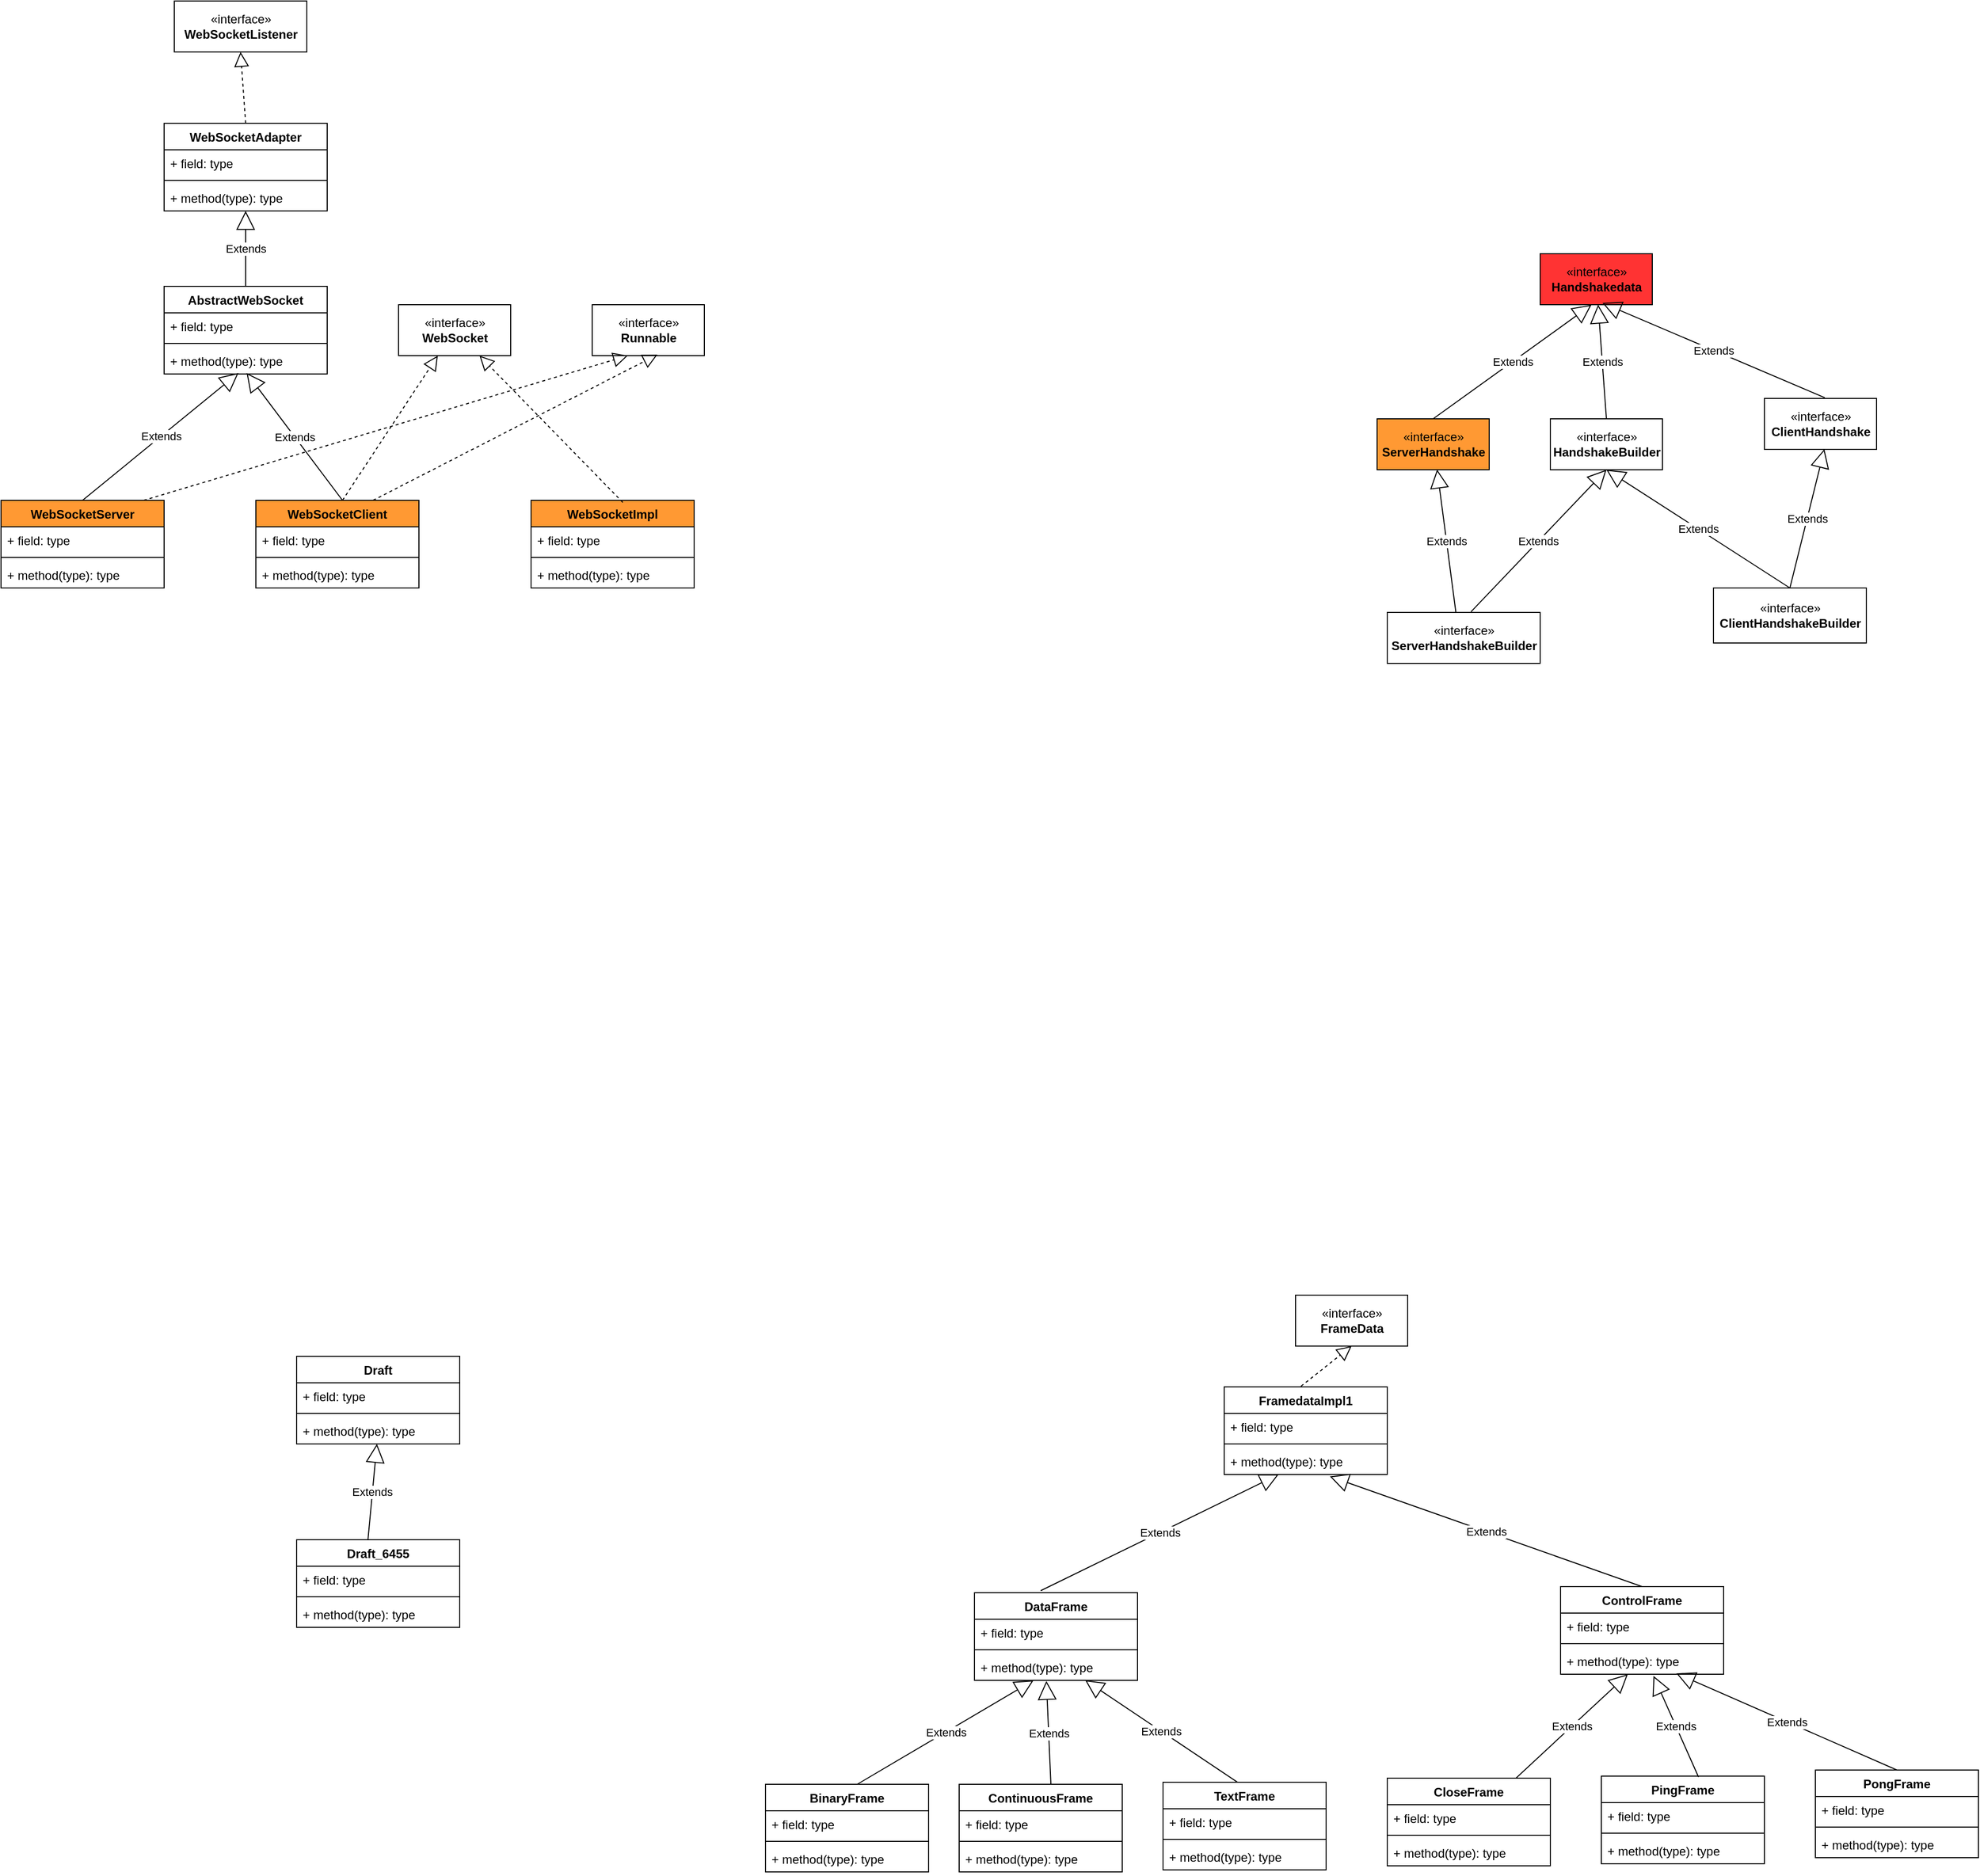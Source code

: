 <mxfile version="13.9.8" type="device"><diagram id="p4n3Pe4sNynhQMpWArch" name="第 1 页"><mxGraphModel dx="1694" dy="854" grid="1" gridSize="10" guides="1" tooltips="1" connect="1" arrows="1" fold="1" page="1" pageScale="1" pageWidth="33000" pageHeight="46081" math="0" shadow="0"><root><mxCell id="0"/><mxCell id="1" parent="0"/><mxCell id="Q6QdWG4HClyWnND3M_s4-1" value="«interface»&lt;br&gt;&lt;b&gt;WebSocketListener&lt;/b&gt;" style="html=1;" parent="1" vertex="1"><mxGeometry x="340" y="120" width="130" height="50" as="geometry"/></mxCell><mxCell id="Q6QdWG4HClyWnND3M_s4-3" value="WebSocketAdapter" style="swimlane;fontStyle=1;align=center;verticalAlign=top;childLayout=stackLayout;horizontal=1;startSize=26;horizontalStack=0;resizeParent=1;resizeParentMax=0;resizeLast=0;collapsible=1;marginBottom=0;" parent="1" vertex="1"><mxGeometry x="330" y="240" width="160" height="86" as="geometry"/></mxCell><mxCell id="Q6QdWG4HClyWnND3M_s4-7" value="" style="endArrow=block;dashed=1;endFill=0;endSize=12;html=1;entryX=0.5;entryY=1;entryDx=0;entryDy=0;" parent="Q6QdWG4HClyWnND3M_s4-3" target="Q6QdWG4HClyWnND3M_s4-1" edge="1"><mxGeometry width="160" relative="1" as="geometry"><mxPoint x="80" as="sourcePoint"/><mxPoint x="240" as="targetPoint"/></mxGeometry></mxCell><mxCell id="Q6QdWG4HClyWnND3M_s4-4" value="+ field: type" style="text;strokeColor=none;fillColor=none;align=left;verticalAlign=top;spacingLeft=4;spacingRight=4;overflow=hidden;rotatable=0;points=[[0,0.5],[1,0.5]];portConstraint=eastwest;" parent="Q6QdWG4HClyWnND3M_s4-3" vertex="1"><mxGeometry y="26" width="160" height="26" as="geometry"/></mxCell><mxCell id="Q6QdWG4HClyWnND3M_s4-5" value="" style="line;strokeWidth=1;fillColor=none;align=left;verticalAlign=middle;spacingTop=-1;spacingLeft=3;spacingRight=3;rotatable=0;labelPosition=right;points=[];portConstraint=eastwest;" parent="Q6QdWG4HClyWnND3M_s4-3" vertex="1"><mxGeometry y="52" width="160" height="8" as="geometry"/></mxCell><mxCell id="Q6QdWG4HClyWnND3M_s4-6" value="+ method(type): type" style="text;strokeColor=none;fillColor=none;align=left;verticalAlign=top;spacingLeft=4;spacingRight=4;overflow=hidden;rotatable=0;points=[[0,0.5],[1,0.5]];portConstraint=eastwest;" parent="Q6QdWG4HClyWnND3M_s4-3" vertex="1"><mxGeometry y="60" width="160" height="26" as="geometry"/></mxCell><mxCell id="Q6QdWG4HClyWnND3M_s4-8" value="AbstractWebSocket" style="swimlane;fontStyle=1;align=center;verticalAlign=top;childLayout=stackLayout;horizontal=1;startSize=26;horizontalStack=0;resizeParent=1;resizeParentMax=0;resizeLast=0;collapsible=1;marginBottom=0;" parent="1" vertex="1"><mxGeometry x="330" y="400" width="160" height="86" as="geometry"/></mxCell><mxCell id="Q6QdWG4HClyWnND3M_s4-12" value="Extends" style="endArrow=block;endSize=16;endFill=0;html=1;" parent="Q6QdWG4HClyWnND3M_s4-8" target="Q6QdWG4HClyWnND3M_s4-6" edge="1"><mxGeometry width="160" relative="1" as="geometry"><mxPoint x="80" as="sourcePoint"/><mxPoint x="240" as="targetPoint"/></mxGeometry></mxCell><mxCell id="Q6QdWG4HClyWnND3M_s4-9" value="+ field: type" style="text;strokeColor=none;fillColor=none;align=left;verticalAlign=top;spacingLeft=4;spacingRight=4;overflow=hidden;rotatable=0;points=[[0,0.5],[1,0.5]];portConstraint=eastwest;" parent="Q6QdWG4HClyWnND3M_s4-8" vertex="1"><mxGeometry y="26" width="160" height="26" as="geometry"/></mxCell><mxCell id="Q6QdWG4HClyWnND3M_s4-10" value="" style="line;strokeWidth=1;fillColor=none;align=left;verticalAlign=middle;spacingTop=-1;spacingLeft=3;spacingRight=3;rotatable=0;labelPosition=right;points=[];portConstraint=eastwest;" parent="Q6QdWG4HClyWnND3M_s4-8" vertex="1"><mxGeometry y="52" width="160" height="8" as="geometry"/></mxCell><mxCell id="Q6QdWG4HClyWnND3M_s4-11" value="+ method(type): type" style="text;strokeColor=none;fillColor=none;align=left;verticalAlign=top;spacingLeft=4;spacingRight=4;overflow=hidden;rotatable=0;points=[[0,0.5],[1,0.5]];portConstraint=eastwest;" parent="Q6QdWG4HClyWnND3M_s4-8" vertex="1"><mxGeometry y="60" width="160" height="26" as="geometry"/></mxCell><mxCell id="Q6QdWG4HClyWnND3M_s4-13" value="«interface»&lt;br&gt;&lt;b&gt;WebSocket&lt;/b&gt;" style="html=1;" parent="1" vertex="1"><mxGeometry x="560" y="418" width="110" height="50" as="geometry"/></mxCell><mxCell id="Q6QdWG4HClyWnND3M_s4-14" value="«interface»&lt;br&gt;&lt;b&gt;Runnable&lt;/b&gt;" style="html=1;" parent="1" vertex="1"><mxGeometry x="750" y="418" width="110" height="50" as="geometry"/></mxCell><mxCell id="Q6QdWG4HClyWnND3M_s4-15" value="WebSocketClient" style="swimlane;fontStyle=1;align=center;verticalAlign=top;childLayout=stackLayout;horizontal=1;startSize=26;horizontalStack=0;resizeParent=1;resizeParentMax=0;resizeLast=0;collapsible=1;marginBottom=0;fillColor=#FF9933;" parent="1" vertex="1"><mxGeometry x="420" y="610" width="160" height="86" as="geometry"/></mxCell><mxCell id="Q6QdWG4HClyWnND3M_s4-19" value="Extends" style="endArrow=block;endSize=16;endFill=0;html=1;entryX=0.506;entryY=0.962;entryDx=0;entryDy=0;entryPerimeter=0;" parent="Q6QdWG4HClyWnND3M_s4-15" target="Q6QdWG4HClyWnND3M_s4-11" edge="1"><mxGeometry width="160" relative="1" as="geometry"><mxPoint x="85" as="sourcePoint"/><mxPoint x="245" as="targetPoint"/></mxGeometry></mxCell><mxCell id="Q6QdWG4HClyWnND3M_s4-20" value="" style="endArrow=block;dashed=1;endFill=0;endSize=12;html=1;" parent="Q6QdWG4HClyWnND3M_s4-15" target="Q6QdWG4HClyWnND3M_s4-13" edge="1"><mxGeometry width="160" relative="1" as="geometry"><mxPoint x="85" as="sourcePoint"/><mxPoint x="245" as="targetPoint"/></mxGeometry></mxCell><mxCell id="Q6QdWG4HClyWnND3M_s4-22" value="" style="endArrow=block;dashed=1;endFill=0;endSize=12;html=1;entryX=0.582;entryY=0.98;entryDx=0;entryDy=0;entryPerimeter=0;" parent="Q6QdWG4HClyWnND3M_s4-15" target="Q6QdWG4HClyWnND3M_s4-14" edge="1"><mxGeometry width="160" relative="1" as="geometry"><mxPoint x="115" as="sourcePoint"/><mxPoint x="275" as="targetPoint"/></mxGeometry></mxCell><mxCell id="Q6QdWG4HClyWnND3M_s4-16" value="+ field: type" style="text;strokeColor=none;fillColor=none;align=left;verticalAlign=top;spacingLeft=4;spacingRight=4;overflow=hidden;rotatable=0;points=[[0,0.5],[1,0.5]];portConstraint=eastwest;" parent="Q6QdWG4HClyWnND3M_s4-15" vertex="1"><mxGeometry y="26" width="160" height="26" as="geometry"/></mxCell><mxCell id="Q6QdWG4HClyWnND3M_s4-17" value="" style="line;strokeWidth=1;fillColor=none;align=left;verticalAlign=middle;spacingTop=-1;spacingLeft=3;spacingRight=3;rotatable=0;labelPosition=right;points=[];portConstraint=eastwest;" parent="Q6QdWG4HClyWnND3M_s4-15" vertex="1"><mxGeometry y="52" width="160" height="8" as="geometry"/></mxCell><mxCell id="Q6QdWG4HClyWnND3M_s4-18" value="+ method(type): type" style="text;strokeColor=none;fillColor=none;align=left;verticalAlign=top;spacingLeft=4;spacingRight=4;overflow=hidden;rotatable=0;points=[[0,0.5],[1,0.5]];portConstraint=eastwest;" parent="Q6QdWG4HClyWnND3M_s4-15" vertex="1"><mxGeometry y="60" width="160" height="26" as="geometry"/></mxCell><mxCell id="yrGOCI6SEbAH8eKvDGn1-1" value="WebSocketServer" style="swimlane;fontStyle=1;align=center;verticalAlign=top;childLayout=stackLayout;horizontal=1;startSize=26;horizontalStack=0;resizeParent=1;resizeParentMax=0;resizeLast=0;collapsible=1;marginBottom=0;fillColor=#FF9933;" vertex="1" parent="1"><mxGeometry x="170" y="610" width="160" height="86" as="geometry"/></mxCell><mxCell id="yrGOCI6SEbAH8eKvDGn1-5" value="Extends" style="endArrow=block;endSize=16;endFill=0;html=1;entryX=0.456;entryY=0.962;entryDx=0;entryDy=0;entryPerimeter=0;" edge="1" parent="yrGOCI6SEbAH8eKvDGn1-1" target="Q6QdWG4HClyWnND3M_s4-11"><mxGeometry width="160" relative="1" as="geometry"><mxPoint x="80" as="sourcePoint"/><mxPoint x="240" as="targetPoint"/></mxGeometry></mxCell><mxCell id="yrGOCI6SEbAH8eKvDGn1-6" value="" style="endArrow=block;dashed=1;endFill=0;endSize=12;html=1;entryX=0.318;entryY=1;entryDx=0;entryDy=0;entryPerimeter=0;" edge="1" parent="yrGOCI6SEbAH8eKvDGn1-1" target="Q6QdWG4HClyWnND3M_s4-14"><mxGeometry width="160" relative="1" as="geometry"><mxPoint x="140" as="sourcePoint"/><mxPoint x="300" as="targetPoint"/></mxGeometry></mxCell><mxCell id="yrGOCI6SEbAH8eKvDGn1-2" value="+ field: type" style="text;strokeColor=none;fillColor=none;align=left;verticalAlign=top;spacingLeft=4;spacingRight=4;overflow=hidden;rotatable=0;points=[[0,0.5],[1,0.5]];portConstraint=eastwest;" vertex="1" parent="yrGOCI6SEbAH8eKvDGn1-1"><mxGeometry y="26" width="160" height="26" as="geometry"/></mxCell><mxCell id="yrGOCI6SEbAH8eKvDGn1-3" value="" style="line;strokeWidth=1;fillColor=none;align=left;verticalAlign=middle;spacingTop=-1;spacingLeft=3;spacingRight=3;rotatable=0;labelPosition=right;points=[];portConstraint=eastwest;" vertex="1" parent="yrGOCI6SEbAH8eKvDGn1-1"><mxGeometry y="52" width="160" height="8" as="geometry"/></mxCell><mxCell id="yrGOCI6SEbAH8eKvDGn1-4" value="+ method(type): type" style="text;strokeColor=none;fillColor=none;align=left;verticalAlign=top;spacingLeft=4;spacingRight=4;overflow=hidden;rotatable=0;points=[[0,0.5],[1,0.5]];portConstraint=eastwest;" vertex="1" parent="yrGOCI6SEbAH8eKvDGn1-1"><mxGeometry y="60" width="160" height="26" as="geometry"/></mxCell><mxCell id="yrGOCI6SEbAH8eKvDGn1-7" value="WebSocketImpl" style="swimlane;fontStyle=1;align=center;verticalAlign=top;childLayout=stackLayout;horizontal=1;startSize=26;horizontalStack=0;resizeParent=1;resizeParentMax=0;resizeLast=0;collapsible=1;marginBottom=0;fillColor=#FF9933;" vertex="1" parent="1"><mxGeometry x="690" y="610" width="160" height="86" as="geometry"/></mxCell><mxCell id="yrGOCI6SEbAH8eKvDGn1-12" value="" style="endArrow=block;dashed=1;endFill=0;endSize=12;html=1;" edge="1" parent="yrGOCI6SEbAH8eKvDGn1-7" target="Q6QdWG4HClyWnND3M_s4-13"><mxGeometry width="160" relative="1" as="geometry"><mxPoint x="90" y="2" as="sourcePoint"/><mxPoint x="250" y="2" as="targetPoint"/></mxGeometry></mxCell><mxCell id="yrGOCI6SEbAH8eKvDGn1-8" value="+ field: type" style="text;strokeColor=none;fillColor=none;align=left;verticalAlign=top;spacingLeft=4;spacingRight=4;overflow=hidden;rotatable=0;points=[[0,0.5],[1,0.5]];portConstraint=eastwest;" vertex="1" parent="yrGOCI6SEbAH8eKvDGn1-7"><mxGeometry y="26" width="160" height="26" as="geometry"/></mxCell><mxCell id="yrGOCI6SEbAH8eKvDGn1-9" value="" style="line;strokeWidth=1;fillColor=none;align=left;verticalAlign=middle;spacingTop=-1;spacingLeft=3;spacingRight=3;rotatable=0;labelPosition=right;points=[];portConstraint=eastwest;" vertex="1" parent="yrGOCI6SEbAH8eKvDGn1-7"><mxGeometry y="52" width="160" height="8" as="geometry"/></mxCell><mxCell id="yrGOCI6SEbAH8eKvDGn1-10" value="+ method(type): type" style="text;strokeColor=none;fillColor=none;align=left;verticalAlign=top;spacingLeft=4;spacingRight=4;overflow=hidden;rotatable=0;points=[[0,0.5],[1,0.5]];portConstraint=eastwest;" vertex="1" parent="yrGOCI6SEbAH8eKvDGn1-7"><mxGeometry y="60" width="160" height="26" as="geometry"/></mxCell><mxCell id="yrGOCI6SEbAH8eKvDGn1-13" value="«interface»&lt;br&gt;&lt;b&gt;ServerHandshake&lt;/b&gt;" style="html=1;fillColor=#FF9933;" vertex="1" parent="1"><mxGeometry x="1520" y="530" width="110" height="50" as="geometry"/></mxCell><mxCell id="yrGOCI6SEbAH8eKvDGn1-14" value="«interface»&lt;br&gt;&lt;b&gt;Handshakedata&lt;/b&gt;" style="html=1;fillColor=#FF3333;" vertex="1" parent="1"><mxGeometry x="1680" y="368" width="110" height="50" as="geometry"/></mxCell><mxCell id="yrGOCI6SEbAH8eKvDGn1-15" value="Extends" style="endArrow=block;endSize=16;endFill=0;html=1;entryX=0.457;entryY=1.005;entryDx=0;entryDy=0;entryPerimeter=0;exitX=0.5;exitY=0;exitDx=0;exitDy=0;" edge="1" parent="1" source="yrGOCI6SEbAH8eKvDGn1-13" target="yrGOCI6SEbAH8eKvDGn1-14"><mxGeometry width="160" relative="1" as="geometry"><mxPoint x="1680" y="530" as="sourcePoint"/><mxPoint x="1840" y="530" as="targetPoint"/></mxGeometry></mxCell><mxCell id="yrGOCI6SEbAH8eKvDGn1-16" value="«interface»&lt;br&gt;&lt;b&gt;ClientHandshake&lt;/b&gt;" style="html=1;fillColor=#FFFFFF;" vertex="1" parent="1"><mxGeometry x="1900" y="510" width="110" height="50" as="geometry"/></mxCell><mxCell id="yrGOCI6SEbAH8eKvDGn1-17" value="Extends" style="endArrow=block;endSize=16;endFill=0;html=1;entryX=0.556;entryY=0.967;entryDx=0;entryDy=0;entryPerimeter=0;exitX=0.539;exitY=-0.014;exitDx=0;exitDy=0;exitPerimeter=0;" edge="1" parent="1" source="yrGOCI6SEbAH8eKvDGn1-16" target="yrGOCI6SEbAH8eKvDGn1-14"><mxGeometry width="160" relative="1" as="geometry"><mxPoint x="1790" y="520" as="sourcePoint"/><mxPoint x="1950" y="520" as="targetPoint"/></mxGeometry></mxCell><mxCell id="yrGOCI6SEbAH8eKvDGn1-18" value="«interface»&lt;br&gt;&lt;b&gt;HandshakeBuilder&lt;/b&gt;" style="html=1;fillColor=#FFFFFF;" vertex="1" parent="1"><mxGeometry x="1690" y="530" width="110" height="50" as="geometry"/></mxCell><mxCell id="yrGOCI6SEbAH8eKvDGn1-19" value="Extends" style="endArrow=block;endSize=16;endFill=0;html=1;exitX=0.5;exitY=0;exitDx=0;exitDy=0;" edge="1" parent="1" source="yrGOCI6SEbAH8eKvDGn1-18" target="yrGOCI6SEbAH8eKvDGn1-14"><mxGeometry width="160" relative="1" as="geometry"><mxPoint x="1970" y="450" as="sourcePoint"/><mxPoint x="2130" y="450" as="targetPoint"/></mxGeometry></mxCell><mxCell id="yrGOCI6SEbAH8eKvDGn1-21" value="«interface»&lt;br&gt;&lt;b&gt;ClientHandshakeBuilder&lt;/b&gt;" style="html=1;fillColor=#FFFFFF;" vertex="1" parent="1"><mxGeometry x="1850" y="696" width="150" height="54" as="geometry"/></mxCell><mxCell id="yrGOCI6SEbAH8eKvDGn1-22" value="Extends" style="endArrow=block;endSize=16;endFill=0;html=1;entryX=0.5;entryY=1;entryDx=0;entryDy=0;exitX=0.5;exitY=0;exitDx=0;exitDy=0;" edge="1" parent="1" source="yrGOCI6SEbAH8eKvDGn1-21" target="yrGOCI6SEbAH8eKvDGn1-18"><mxGeometry width="160" relative="1" as="geometry"><mxPoint x="1930" y="690" as="sourcePoint"/><mxPoint x="2090" y="690" as="targetPoint"/></mxGeometry></mxCell><mxCell id="yrGOCI6SEbAH8eKvDGn1-23" value="Extends" style="endArrow=block;endSize=16;endFill=0;html=1;entryX=0.535;entryY=0.995;entryDx=0;entryDy=0;entryPerimeter=0;exitX=0.5;exitY=0;exitDx=0;exitDy=0;" edge="1" parent="1" source="yrGOCI6SEbAH8eKvDGn1-21" target="yrGOCI6SEbAH8eKvDGn1-16"><mxGeometry width="160" relative="1" as="geometry"><mxPoint x="1900" y="690" as="sourcePoint"/><mxPoint x="2060" y="690" as="targetPoint"/></mxGeometry></mxCell><mxCell id="yrGOCI6SEbAH8eKvDGn1-24" value="«interface»&lt;br&gt;&lt;b&gt;ServerHandshakeBuilder&lt;/b&gt;" style="html=1;fillColor=#FFFFFF;" vertex="1" parent="1"><mxGeometry x="1530" y="720" width="150" height="50" as="geometry"/></mxCell><mxCell id="yrGOCI6SEbAH8eKvDGn1-25" value="Extends" style="endArrow=block;endSize=16;endFill=0;html=1;entryX=0.5;entryY=1;entryDx=0;entryDy=0;exitX=0.548;exitY=-0.014;exitDx=0;exitDy=0;exitPerimeter=0;" edge="1" parent="1" source="yrGOCI6SEbAH8eKvDGn1-24" target="yrGOCI6SEbAH8eKvDGn1-18"><mxGeometry width="160" relative="1" as="geometry"><mxPoint x="1600" y="680" as="sourcePoint"/><mxPoint x="1760" y="680" as="targetPoint"/></mxGeometry></mxCell><mxCell id="yrGOCI6SEbAH8eKvDGn1-26" value="Extends" style="endArrow=block;endSize=16;endFill=0;html=1;entryX=0.535;entryY=0.995;entryDx=0;entryDy=0;entryPerimeter=0;exitX=0.449;exitY=0.005;exitDx=0;exitDy=0;exitPerimeter=0;" edge="1" parent="1" source="yrGOCI6SEbAH8eKvDGn1-24" target="yrGOCI6SEbAH8eKvDGn1-13"><mxGeometry width="160" relative="1" as="geometry"><mxPoint x="1610" y="720" as="sourcePoint"/><mxPoint x="1770" y="720" as="targetPoint"/></mxGeometry></mxCell><mxCell id="yrGOCI6SEbAH8eKvDGn1-27" value="Draft" style="swimlane;fontStyle=1;align=center;verticalAlign=top;childLayout=stackLayout;horizontal=1;startSize=26;horizontalStack=0;resizeParent=1;resizeParentMax=0;resizeLast=0;collapsible=1;marginBottom=0;fillColor=#FFFFFF;" vertex="1" parent="1"><mxGeometry x="460" y="1450" width="160" height="86" as="geometry"/></mxCell><mxCell id="yrGOCI6SEbAH8eKvDGn1-28" value="+ field: type" style="text;strokeColor=none;fillColor=none;align=left;verticalAlign=top;spacingLeft=4;spacingRight=4;overflow=hidden;rotatable=0;points=[[0,0.5],[1,0.5]];portConstraint=eastwest;" vertex="1" parent="yrGOCI6SEbAH8eKvDGn1-27"><mxGeometry y="26" width="160" height="26" as="geometry"/></mxCell><mxCell id="yrGOCI6SEbAH8eKvDGn1-29" value="" style="line;strokeWidth=1;fillColor=none;align=left;verticalAlign=middle;spacingTop=-1;spacingLeft=3;spacingRight=3;rotatable=0;labelPosition=right;points=[];portConstraint=eastwest;" vertex="1" parent="yrGOCI6SEbAH8eKvDGn1-27"><mxGeometry y="52" width="160" height="8" as="geometry"/></mxCell><mxCell id="yrGOCI6SEbAH8eKvDGn1-30" value="+ method(type): type" style="text;strokeColor=none;fillColor=none;align=left;verticalAlign=top;spacingLeft=4;spacingRight=4;overflow=hidden;rotatable=0;points=[[0,0.5],[1,0.5]];portConstraint=eastwest;" vertex="1" parent="yrGOCI6SEbAH8eKvDGn1-27"><mxGeometry y="60" width="160" height="26" as="geometry"/></mxCell><mxCell id="yrGOCI6SEbAH8eKvDGn1-31" value="Draft_6455" style="swimlane;fontStyle=1;align=center;verticalAlign=top;childLayout=stackLayout;horizontal=1;startSize=26;horizontalStack=0;resizeParent=1;resizeParentMax=0;resizeLast=0;collapsible=1;marginBottom=0;fillColor=#FFFFFF;" vertex="1" parent="1"><mxGeometry x="460" y="1630" width="160" height="86" as="geometry"/></mxCell><mxCell id="yrGOCI6SEbAH8eKvDGn1-35" value="Extends" style="endArrow=block;endSize=16;endFill=0;html=1;" edge="1" parent="yrGOCI6SEbAH8eKvDGn1-31" target="yrGOCI6SEbAH8eKvDGn1-30"><mxGeometry width="160" relative="1" as="geometry"><mxPoint x="70" as="sourcePoint"/><mxPoint x="230" as="targetPoint"/></mxGeometry></mxCell><mxCell id="yrGOCI6SEbAH8eKvDGn1-32" value="+ field: type" style="text;strokeColor=none;fillColor=none;align=left;verticalAlign=top;spacingLeft=4;spacingRight=4;overflow=hidden;rotatable=0;points=[[0,0.5],[1,0.5]];portConstraint=eastwest;" vertex="1" parent="yrGOCI6SEbAH8eKvDGn1-31"><mxGeometry y="26" width="160" height="26" as="geometry"/></mxCell><mxCell id="yrGOCI6SEbAH8eKvDGn1-33" value="" style="line;strokeWidth=1;fillColor=none;align=left;verticalAlign=middle;spacingTop=-1;spacingLeft=3;spacingRight=3;rotatable=0;labelPosition=right;points=[];portConstraint=eastwest;" vertex="1" parent="yrGOCI6SEbAH8eKvDGn1-31"><mxGeometry y="52" width="160" height="8" as="geometry"/></mxCell><mxCell id="yrGOCI6SEbAH8eKvDGn1-34" value="+ method(type): type" style="text;strokeColor=none;fillColor=none;align=left;verticalAlign=top;spacingLeft=4;spacingRight=4;overflow=hidden;rotatable=0;points=[[0,0.5],[1,0.5]];portConstraint=eastwest;" vertex="1" parent="yrGOCI6SEbAH8eKvDGn1-31"><mxGeometry y="60" width="160" height="26" as="geometry"/></mxCell><mxCell id="yrGOCI6SEbAH8eKvDGn1-36" value="«interface»&lt;br&gt;&lt;b&gt;FrameData&lt;/b&gt;" style="html=1;fillColor=#FFFFFF;" vertex="1" parent="1"><mxGeometry x="1440" y="1390" width="110" height="50" as="geometry"/></mxCell><mxCell id="yrGOCI6SEbAH8eKvDGn1-37" value="BinaryFrame" style="swimlane;fontStyle=1;align=center;verticalAlign=top;childLayout=stackLayout;horizontal=1;startSize=26;horizontalStack=0;resizeParent=1;resizeParentMax=0;resizeLast=0;collapsible=1;marginBottom=0;fillColor=#FFFFFF;" vertex="1" parent="1"><mxGeometry x="920" y="1870" width="160" height="86" as="geometry"/></mxCell><mxCell id="yrGOCI6SEbAH8eKvDGn1-52" value="Extends" style="endArrow=block;endSize=16;endFill=0;html=1;" edge="1" parent="yrGOCI6SEbAH8eKvDGn1-37" target="yrGOCI6SEbAH8eKvDGn1-50"><mxGeometry width="160" relative="1" as="geometry"><mxPoint x="90" as="sourcePoint"/><mxPoint x="250" as="targetPoint"/></mxGeometry></mxCell><mxCell id="yrGOCI6SEbAH8eKvDGn1-38" value="+ field: type" style="text;strokeColor=none;fillColor=none;align=left;verticalAlign=top;spacingLeft=4;spacingRight=4;overflow=hidden;rotatable=0;points=[[0,0.5],[1,0.5]];portConstraint=eastwest;" vertex="1" parent="yrGOCI6SEbAH8eKvDGn1-37"><mxGeometry y="26" width="160" height="26" as="geometry"/></mxCell><mxCell id="yrGOCI6SEbAH8eKvDGn1-39" value="" style="line;strokeWidth=1;fillColor=none;align=left;verticalAlign=middle;spacingTop=-1;spacingLeft=3;spacingRight=3;rotatable=0;labelPosition=right;points=[];portConstraint=eastwest;" vertex="1" parent="yrGOCI6SEbAH8eKvDGn1-37"><mxGeometry y="52" width="160" height="8" as="geometry"/></mxCell><mxCell id="yrGOCI6SEbAH8eKvDGn1-40" value="+ method(type): type" style="text;strokeColor=none;fillColor=none;align=left;verticalAlign=top;spacingLeft=4;spacingRight=4;overflow=hidden;rotatable=0;points=[[0,0.5],[1,0.5]];portConstraint=eastwest;" vertex="1" parent="yrGOCI6SEbAH8eKvDGn1-37"><mxGeometry y="60" width="160" height="26" as="geometry"/></mxCell><mxCell id="yrGOCI6SEbAH8eKvDGn1-42" value="FramedataImpl1" style="swimlane;fontStyle=1;align=center;verticalAlign=top;childLayout=stackLayout;horizontal=1;startSize=26;horizontalStack=0;resizeParent=1;resizeParentMax=0;resizeLast=0;collapsible=1;marginBottom=0;fillColor=#FFFFFF;" vertex="1" parent="1"><mxGeometry x="1370" y="1480" width="160" height="86" as="geometry"/></mxCell><mxCell id="yrGOCI6SEbAH8eKvDGn1-43" value="+ field: type" style="text;strokeColor=none;fillColor=none;align=left;verticalAlign=top;spacingLeft=4;spacingRight=4;overflow=hidden;rotatable=0;points=[[0,0.5],[1,0.5]];portConstraint=eastwest;" vertex="1" parent="yrGOCI6SEbAH8eKvDGn1-42"><mxGeometry y="26" width="160" height="26" as="geometry"/></mxCell><mxCell id="yrGOCI6SEbAH8eKvDGn1-44" value="" style="line;strokeWidth=1;fillColor=none;align=left;verticalAlign=middle;spacingTop=-1;spacingLeft=3;spacingRight=3;rotatable=0;labelPosition=right;points=[];portConstraint=eastwest;" vertex="1" parent="yrGOCI6SEbAH8eKvDGn1-42"><mxGeometry y="52" width="160" height="8" as="geometry"/></mxCell><mxCell id="yrGOCI6SEbAH8eKvDGn1-45" value="+ method(type): type" style="text;strokeColor=none;fillColor=none;align=left;verticalAlign=top;spacingLeft=4;spacingRight=4;overflow=hidden;rotatable=0;points=[[0,0.5],[1,0.5]];portConstraint=eastwest;" vertex="1" parent="yrGOCI6SEbAH8eKvDGn1-42"><mxGeometry y="60" width="160" height="26" as="geometry"/></mxCell><mxCell id="yrGOCI6SEbAH8eKvDGn1-46" value="" style="endArrow=block;dashed=1;endFill=0;endSize=12;html=1;entryX=0.5;entryY=1;entryDx=0;entryDy=0;exitX=0.471;exitY=-0.007;exitDx=0;exitDy=0;exitPerimeter=0;" edge="1" parent="1" source="yrGOCI6SEbAH8eKvDGn1-42" target="yrGOCI6SEbAH8eKvDGn1-36"><mxGeometry width="160" relative="1" as="geometry"><mxPoint x="1200" y="1530" as="sourcePoint"/><mxPoint x="1360" y="1530" as="targetPoint"/></mxGeometry></mxCell><mxCell id="yrGOCI6SEbAH8eKvDGn1-47" value="DataFrame" style="swimlane;fontStyle=1;align=center;verticalAlign=top;childLayout=stackLayout;horizontal=1;startSize=26;horizontalStack=0;resizeParent=1;resizeParentMax=0;resizeLast=0;collapsible=1;marginBottom=0;fillColor=#FFFFFF;" vertex="1" parent="1"><mxGeometry x="1125" y="1682" width="160" height="86" as="geometry"/></mxCell><mxCell id="yrGOCI6SEbAH8eKvDGn1-48" value="+ field: type" style="text;strokeColor=none;fillColor=none;align=left;verticalAlign=top;spacingLeft=4;spacingRight=4;overflow=hidden;rotatable=0;points=[[0,0.5],[1,0.5]];portConstraint=eastwest;" vertex="1" parent="yrGOCI6SEbAH8eKvDGn1-47"><mxGeometry y="26" width="160" height="26" as="geometry"/></mxCell><mxCell id="yrGOCI6SEbAH8eKvDGn1-49" value="" style="line;strokeWidth=1;fillColor=none;align=left;verticalAlign=middle;spacingTop=-1;spacingLeft=3;spacingRight=3;rotatable=0;labelPosition=right;points=[];portConstraint=eastwest;" vertex="1" parent="yrGOCI6SEbAH8eKvDGn1-47"><mxGeometry y="52" width="160" height="8" as="geometry"/></mxCell><mxCell id="yrGOCI6SEbAH8eKvDGn1-50" value="+ method(type): type" style="text;strokeColor=none;fillColor=none;align=left;verticalAlign=top;spacingLeft=4;spacingRight=4;overflow=hidden;rotatable=0;points=[[0,0.5],[1,0.5]];portConstraint=eastwest;" vertex="1" parent="yrGOCI6SEbAH8eKvDGn1-47"><mxGeometry y="60" width="160" height="26" as="geometry"/></mxCell><mxCell id="yrGOCI6SEbAH8eKvDGn1-51" value="Extends" style="endArrow=block;endSize=16;endFill=0;html=1;" edge="1" parent="yrGOCI6SEbAH8eKvDGn1-47" target="yrGOCI6SEbAH8eKvDGn1-45"><mxGeometry width="160" relative="1" as="geometry"><mxPoint x="65" y="-2" as="sourcePoint"/><mxPoint x="245" y="-2" as="targetPoint"/></mxGeometry></mxCell><mxCell id="yrGOCI6SEbAH8eKvDGn1-53" value="ContinuousFrame" style="swimlane;fontStyle=1;align=center;verticalAlign=top;childLayout=stackLayout;horizontal=1;startSize=26;horizontalStack=0;resizeParent=1;resizeParentMax=0;resizeLast=0;collapsible=1;marginBottom=0;fillColor=#FFFFFF;" vertex="1" parent="1"><mxGeometry x="1110" y="1870" width="160" height="86" as="geometry"/></mxCell><mxCell id="yrGOCI6SEbAH8eKvDGn1-57" value="Extends" style="endArrow=block;endSize=16;endFill=0;html=1;entryX=0.441;entryY=1.023;entryDx=0;entryDy=0;entryPerimeter=0;" edge="1" parent="yrGOCI6SEbAH8eKvDGn1-53" target="yrGOCI6SEbAH8eKvDGn1-50"><mxGeometry width="160" relative="1" as="geometry"><mxPoint x="90" as="sourcePoint"/><mxPoint x="250" as="targetPoint"/></mxGeometry></mxCell><mxCell id="yrGOCI6SEbAH8eKvDGn1-54" value="+ field: type" style="text;strokeColor=none;fillColor=none;align=left;verticalAlign=top;spacingLeft=4;spacingRight=4;overflow=hidden;rotatable=0;points=[[0,0.5],[1,0.5]];portConstraint=eastwest;" vertex="1" parent="yrGOCI6SEbAH8eKvDGn1-53"><mxGeometry y="26" width="160" height="26" as="geometry"/></mxCell><mxCell id="yrGOCI6SEbAH8eKvDGn1-55" value="" style="line;strokeWidth=1;fillColor=none;align=left;verticalAlign=middle;spacingTop=-1;spacingLeft=3;spacingRight=3;rotatable=0;labelPosition=right;points=[];portConstraint=eastwest;" vertex="1" parent="yrGOCI6SEbAH8eKvDGn1-53"><mxGeometry y="52" width="160" height="8" as="geometry"/></mxCell><mxCell id="yrGOCI6SEbAH8eKvDGn1-56" value="+ method(type): type" style="text;strokeColor=none;fillColor=none;align=left;verticalAlign=top;spacingLeft=4;spacingRight=4;overflow=hidden;rotatable=0;points=[[0,0.5],[1,0.5]];portConstraint=eastwest;" vertex="1" parent="yrGOCI6SEbAH8eKvDGn1-53"><mxGeometry y="60" width="160" height="26" as="geometry"/></mxCell><mxCell id="yrGOCI6SEbAH8eKvDGn1-58" value="TextFrame" style="swimlane;fontStyle=1;align=center;verticalAlign=top;childLayout=stackLayout;horizontal=1;startSize=26;horizontalStack=0;resizeParent=1;resizeParentMax=0;resizeLast=0;collapsible=1;marginBottom=0;fillColor=#FFFFFF;" vertex="1" parent="1"><mxGeometry x="1310" y="1868" width="160" height="86" as="geometry"/></mxCell><mxCell id="yrGOCI6SEbAH8eKvDGn1-59" value="+ field: type" style="text;strokeColor=none;fillColor=none;align=left;verticalAlign=top;spacingLeft=4;spacingRight=4;overflow=hidden;rotatable=0;points=[[0,0.5],[1,0.5]];portConstraint=eastwest;" vertex="1" parent="yrGOCI6SEbAH8eKvDGn1-58"><mxGeometry y="26" width="160" height="26" as="geometry"/></mxCell><mxCell id="yrGOCI6SEbAH8eKvDGn1-60" value="" style="line;strokeWidth=1;fillColor=none;align=left;verticalAlign=middle;spacingTop=-1;spacingLeft=3;spacingRight=3;rotatable=0;labelPosition=right;points=[];portConstraint=eastwest;" vertex="1" parent="yrGOCI6SEbAH8eKvDGn1-58"><mxGeometry y="52" width="160" height="8" as="geometry"/></mxCell><mxCell id="yrGOCI6SEbAH8eKvDGn1-61" value="+ method(type): type" style="text;strokeColor=none;fillColor=none;align=left;verticalAlign=top;spacingLeft=4;spacingRight=4;overflow=hidden;rotatable=0;points=[[0,0.5],[1,0.5]];portConstraint=eastwest;" vertex="1" parent="yrGOCI6SEbAH8eKvDGn1-58"><mxGeometry y="60" width="160" height="26" as="geometry"/></mxCell><mxCell id="yrGOCI6SEbAH8eKvDGn1-62" value="Extends" style="endArrow=block;endSize=16;endFill=0;html=1;entryX=0.679;entryY=0.994;entryDx=0;entryDy=0;entryPerimeter=0;exitX=0.455;exitY=-0.002;exitDx=0;exitDy=0;exitPerimeter=0;" edge="1" parent="1" source="yrGOCI6SEbAH8eKvDGn1-58" target="yrGOCI6SEbAH8eKvDGn1-50"><mxGeometry width="160" relative="1" as="geometry"><mxPoint x="1400" y="1870" as="sourcePoint"/><mxPoint x="1560" y="1870" as="targetPoint"/></mxGeometry></mxCell><mxCell id="yrGOCI6SEbAH8eKvDGn1-63" value="ControlFrame" style="swimlane;fontStyle=1;align=center;verticalAlign=top;childLayout=stackLayout;horizontal=1;startSize=26;horizontalStack=0;resizeParent=1;resizeParentMax=0;resizeLast=0;collapsible=1;marginBottom=0;fillColor=#FFFFFF;" vertex="1" parent="1"><mxGeometry x="1700" y="1676" width="160" height="86" as="geometry"/></mxCell><mxCell id="yrGOCI6SEbAH8eKvDGn1-64" value="+ field: type" style="text;strokeColor=none;fillColor=none;align=left;verticalAlign=top;spacingLeft=4;spacingRight=4;overflow=hidden;rotatable=0;points=[[0,0.5],[1,0.5]];portConstraint=eastwest;" vertex="1" parent="yrGOCI6SEbAH8eKvDGn1-63"><mxGeometry y="26" width="160" height="26" as="geometry"/></mxCell><mxCell id="yrGOCI6SEbAH8eKvDGn1-65" value="" style="line;strokeWidth=1;fillColor=none;align=left;verticalAlign=middle;spacingTop=-1;spacingLeft=3;spacingRight=3;rotatable=0;labelPosition=right;points=[];portConstraint=eastwest;" vertex="1" parent="yrGOCI6SEbAH8eKvDGn1-63"><mxGeometry y="52" width="160" height="8" as="geometry"/></mxCell><mxCell id="yrGOCI6SEbAH8eKvDGn1-66" value="+ method(type): type" style="text;strokeColor=none;fillColor=none;align=left;verticalAlign=top;spacingLeft=4;spacingRight=4;overflow=hidden;rotatable=0;points=[[0,0.5],[1,0.5]];portConstraint=eastwest;" vertex="1" parent="yrGOCI6SEbAH8eKvDGn1-63"><mxGeometry y="60" width="160" height="26" as="geometry"/></mxCell><mxCell id="yrGOCI6SEbAH8eKvDGn1-67" value="Extends" style="endArrow=block;endSize=16;endFill=0;html=1;entryX=0.648;entryY=1.071;entryDx=0;entryDy=0;entryPerimeter=0;exitX=0.5;exitY=0;exitDx=0;exitDy=0;" edge="1" parent="1" source="yrGOCI6SEbAH8eKvDGn1-63" target="yrGOCI6SEbAH8eKvDGn1-45"><mxGeometry width="160" relative="1" as="geometry"><mxPoint x="1700" y="1670" as="sourcePoint"/><mxPoint x="1860" y="1670" as="targetPoint"/></mxGeometry></mxCell><mxCell id="yrGOCI6SEbAH8eKvDGn1-68" value="CloseFrame" style="swimlane;fontStyle=1;align=center;verticalAlign=top;childLayout=stackLayout;horizontal=1;startSize=26;horizontalStack=0;resizeParent=1;resizeParentMax=0;resizeLast=0;collapsible=1;marginBottom=0;fillColor=#FFFFFF;" vertex="1" parent="1"><mxGeometry x="1530" y="1864" width="160" height="86" as="geometry"/></mxCell><mxCell id="yrGOCI6SEbAH8eKvDGn1-69" value="+ field: type" style="text;strokeColor=none;fillColor=none;align=left;verticalAlign=top;spacingLeft=4;spacingRight=4;overflow=hidden;rotatable=0;points=[[0,0.5],[1,0.5]];portConstraint=eastwest;" vertex="1" parent="yrGOCI6SEbAH8eKvDGn1-68"><mxGeometry y="26" width="160" height="26" as="geometry"/></mxCell><mxCell id="yrGOCI6SEbAH8eKvDGn1-70" value="" style="line;strokeWidth=1;fillColor=none;align=left;verticalAlign=middle;spacingTop=-1;spacingLeft=3;spacingRight=3;rotatable=0;labelPosition=right;points=[];portConstraint=eastwest;" vertex="1" parent="yrGOCI6SEbAH8eKvDGn1-68"><mxGeometry y="52" width="160" height="8" as="geometry"/></mxCell><mxCell id="yrGOCI6SEbAH8eKvDGn1-71" value="+ method(type): type" style="text;strokeColor=none;fillColor=none;align=left;verticalAlign=top;spacingLeft=4;spacingRight=4;overflow=hidden;rotatable=0;points=[[0,0.5],[1,0.5]];portConstraint=eastwest;" vertex="1" parent="yrGOCI6SEbAH8eKvDGn1-68"><mxGeometry y="60" width="160" height="26" as="geometry"/></mxCell><mxCell id="yrGOCI6SEbAH8eKvDGn1-72" value="Extends" style="endArrow=block;endSize=16;endFill=0;html=1;" edge="1" parent="1" source="yrGOCI6SEbAH8eKvDGn1-68" target="yrGOCI6SEbAH8eKvDGn1-66"><mxGeometry width="160" relative="1" as="geometry"><mxPoint x="1620" y="1860" as="sourcePoint"/><mxPoint x="1780" y="1860" as="targetPoint"/></mxGeometry></mxCell><mxCell id="yrGOCI6SEbAH8eKvDGn1-73" value="PingFrame" style="swimlane;fontStyle=1;align=center;verticalAlign=top;childLayout=stackLayout;horizontal=1;startSize=26;horizontalStack=0;resizeParent=1;resizeParentMax=0;resizeLast=0;collapsible=1;marginBottom=0;fillColor=#FFFFFF;" vertex="1" parent="1"><mxGeometry x="1740" y="1862" width="160" height="86" as="geometry"/></mxCell><mxCell id="yrGOCI6SEbAH8eKvDGn1-74" value="+ field: type" style="text;strokeColor=none;fillColor=none;align=left;verticalAlign=top;spacingLeft=4;spacingRight=4;overflow=hidden;rotatable=0;points=[[0,0.5],[1,0.5]];portConstraint=eastwest;" vertex="1" parent="yrGOCI6SEbAH8eKvDGn1-73"><mxGeometry y="26" width="160" height="26" as="geometry"/></mxCell><mxCell id="yrGOCI6SEbAH8eKvDGn1-75" value="" style="line;strokeWidth=1;fillColor=none;align=left;verticalAlign=middle;spacingTop=-1;spacingLeft=3;spacingRight=3;rotatable=0;labelPosition=right;points=[];portConstraint=eastwest;" vertex="1" parent="yrGOCI6SEbAH8eKvDGn1-73"><mxGeometry y="52" width="160" height="8" as="geometry"/></mxCell><mxCell id="yrGOCI6SEbAH8eKvDGn1-76" value="+ method(type): type" style="text;strokeColor=none;fillColor=none;align=left;verticalAlign=top;spacingLeft=4;spacingRight=4;overflow=hidden;rotatable=0;points=[[0,0.5],[1,0.5]];portConstraint=eastwest;" vertex="1" parent="yrGOCI6SEbAH8eKvDGn1-73"><mxGeometry y="60" width="160" height="26" as="geometry"/></mxCell><mxCell id="yrGOCI6SEbAH8eKvDGn1-77" value="Extends" style="endArrow=block;endSize=16;endFill=0;html=1;entryX=0.57;entryY=1.064;entryDx=0;entryDy=0;entryPerimeter=0;exitX=0.596;exitY=0.01;exitDx=0;exitDy=0;exitPerimeter=0;" edge="1" parent="1" source="yrGOCI6SEbAH8eKvDGn1-73" target="yrGOCI6SEbAH8eKvDGn1-66"><mxGeometry width="160" relative="1" as="geometry"><mxPoint x="1810" y="1860" as="sourcePoint"/><mxPoint x="1980" y="1860" as="targetPoint"/></mxGeometry></mxCell><mxCell id="yrGOCI6SEbAH8eKvDGn1-78" value="PongFrame" style="swimlane;fontStyle=1;align=center;verticalAlign=top;childLayout=stackLayout;horizontal=1;startSize=26;horizontalStack=0;resizeParent=1;resizeParentMax=0;resizeLast=0;collapsible=1;marginBottom=0;fillColor=#FFFFFF;" vertex="1" parent="1"><mxGeometry x="1950" y="1856" width="160" height="86" as="geometry"/></mxCell><mxCell id="yrGOCI6SEbAH8eKvDGn1-79" value="+ field: type" style="text;strokeColor=none;fillColor=none;align=left;verticalAlign=top;spacingLeft=4;spacingRight=4;overflow=hidden;rotatable=0;points=[[0,0.5],[1,0.5]];portConstraint=eastwest;" vertex="1" parent="yrGOCI6SEbAH8eKvDGn1-78"><mxGeometry y="26" width="160" height="26" as="geometry"/></mxCell><mxCell id="yrGOCI6SEbAH8eKvDGn1-80" value="" style="line;strokeWidth=1;fillColor=none;align=left;verticalAlign=middle;spacingTop=-1;spacingLeft=3;spacingRight=3;rotatable=0;labelPosition=right;points=[];portConstraint=eastwest;" vertex="1" parent="yrGOCI6SEbAH8eKvDGn1-78"><mxGeometry y="52" width="160" height="8" as="geometry"/></mxCell><mxCell id="yrGOCI6SEbAH8eKvDGn1-81" value="+ method(type): type" style="text;strokeColor=none;fillColor=none;align=left;verticalAlign=top;spacingLeft=4;spacingRight=4;overflow=hidden;rotatable=0;points=[[0,0.5],[1,0.5]];portConstraint=eastwest;" vertex="1" parent="yrGOCI6SEbAH8eKvDGn1-78"><mxGeometry y="60" width="160" height="26" as="geometry"/></mxCell><mxCell id="yrGOCI6SEbAH8eKvDGn1-82" value="Extends" style="endArrow=block;endSize=16;endFill=0;html=1;entryX=0.71;entryY=0.968;entryDx=0;entryDy=0;entryPerimeter=0;exitX=0.5;exitY=0;exitDx=0;exitDy=0;" edge="1" parent="1" source="yrGOCI6SEbAH8eKvDGn1-78" target="yrGOCI6SEbAH8eKvDGn1-66"><mxGeometry width="160" relative="1" as="geometry"><mxPoint x="2030" y="1850" as="sourcePoint"/><mxPoint x="2190" y="1850" as="targetPoint"/></mxGeometry></mxCell></root></mxGraphModel></diagram></mxfile>